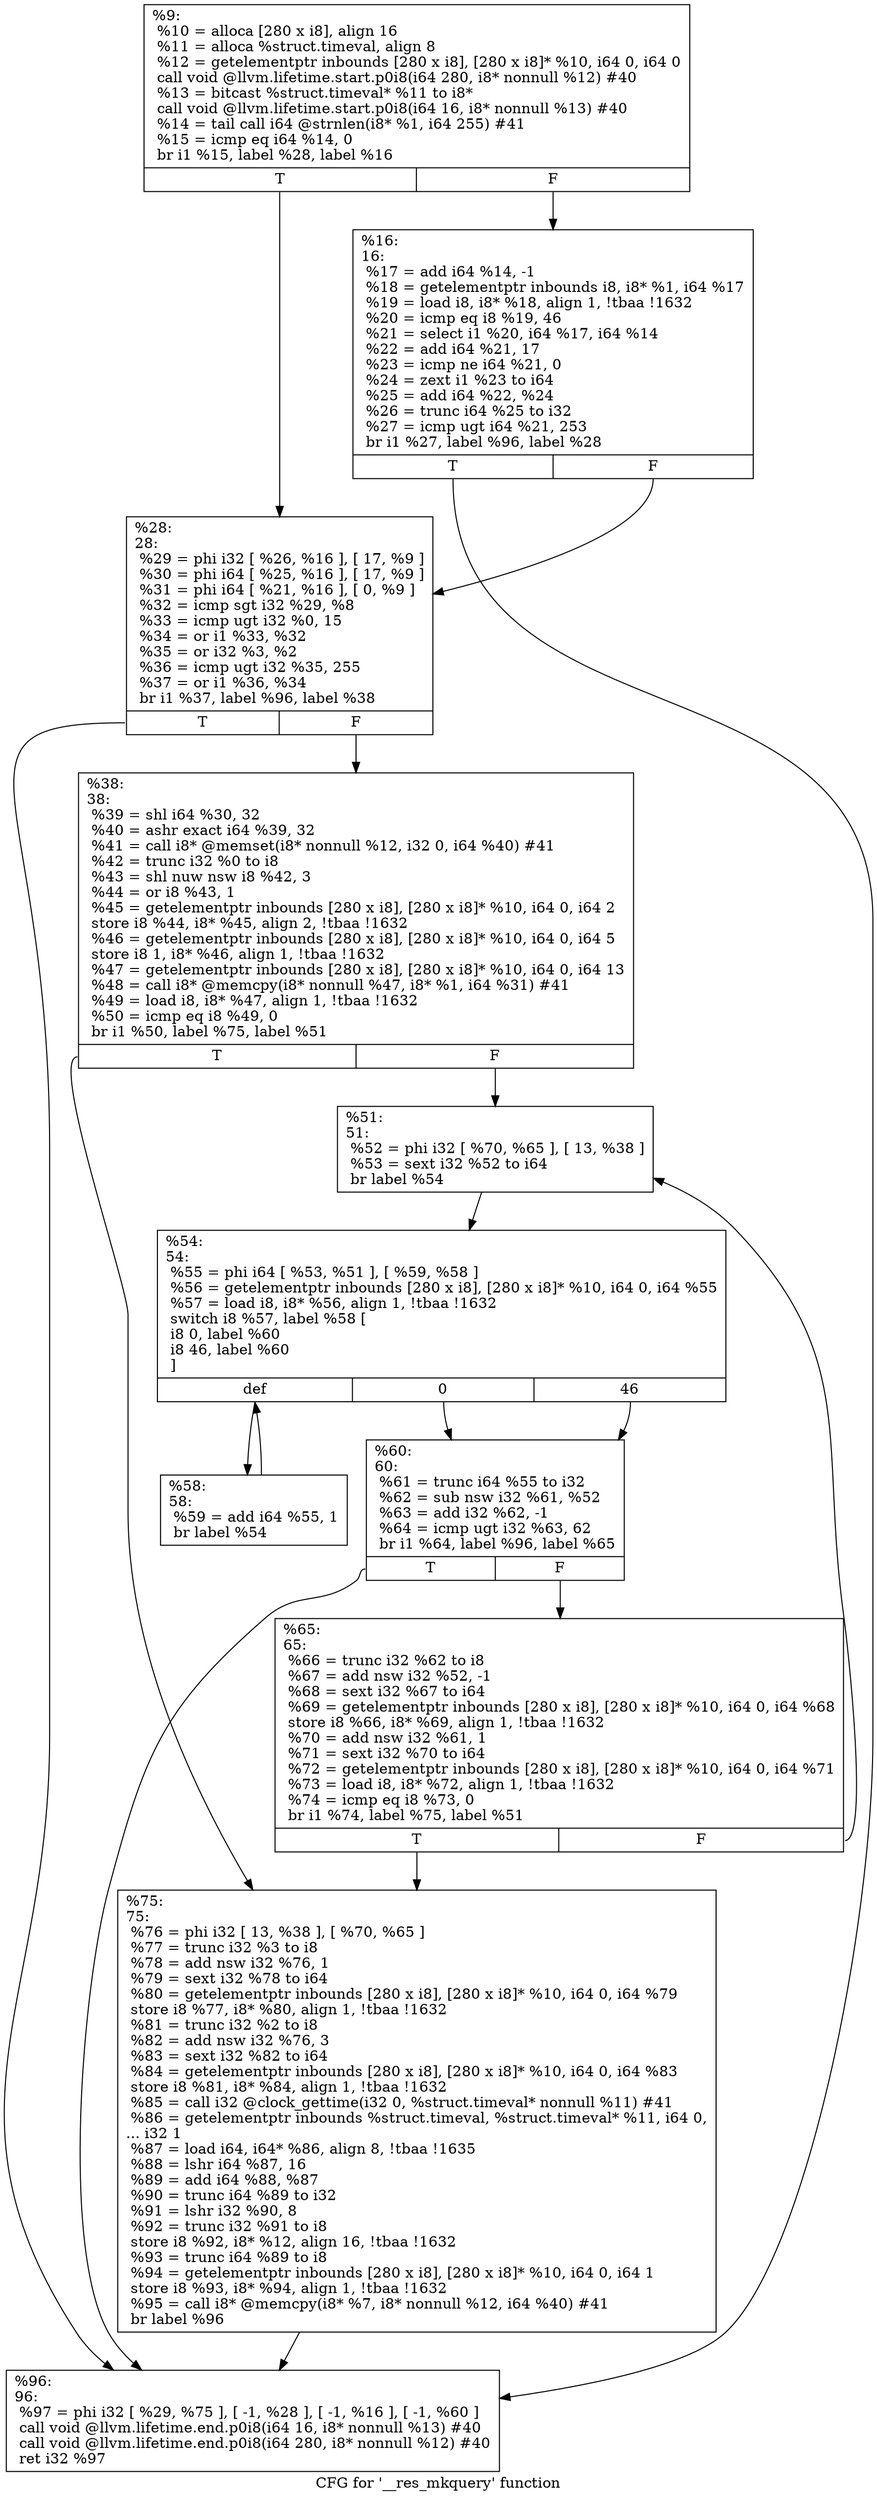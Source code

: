 digraph "CFG for '__res_mkquery' function" {
	label="CFG for '__res_mkquery' function";

	Node0x1747c60 [shape=record,label="{%9:\l  %10 = alloca [280 x i8], align 16\l  %11 = alloca %struct.timeval, align 8\l  %12 = getelementptr inbounds [280 x i8], [280 x i8]* %10, i64 0, i64 0\l  call void @llvm.lifetime.start.p0i8(i64 280, i8* nonnull %12) #40\l  %13 = bitcast %struct.timeval* %11 to i8*\l  call void @llvm.lifetime.start.p0i8(i64 16, i8* nonnull %13) #40\l  %14 = tail call i64 @strnlen(i8* %1, i64 255) #41\l  %15 = icmp eq i64 %14, 0\l  br i1 %15, label %28, label %16\l|{<s0>T|<s1>F}}"];
	Node0x1747c60:s0 -> Node0x1747d60;
	Node0x1747c60:s1 -> Node0x1747d10;
	Node0x1747d10 [shape=record,label="{%16:\l16:                                               \l  %17 = add i64 %14, -1\l  %18 = getelementptr inbounds i8, i8* %1, i64 %17\l  %19 = load i8, i8* %18, align 1, !tbaa !1632\l  %20 = icmp eq i8 %19, 46\l  %21 = select i1 %20, i64 %17, i64 %14\l  %22 = add i64 %21, 17\l  %23 = icmp ne i64 %21, 0\l  %24 = zext i1 %23 to i64\l  %25 = add i64 %22, %24\l  %26 = trunc i64 %25 to i32\l  %27 = icmp ugt i64 %21, 253\l  br i1 %27, label %96, label %28\l|{<s0>T|<s1>F}}"];
	Node0x1747d10:s0 -> Node0x1747fe0;
	Node0x1747d10:s1 -> Node0x1747d60;
	Node0x1747d60 [shape=record,label="{%28:\l28:                                               \l  %29 = phi i32 [ %26, %16 ], [ 17, %9 ]\l  %30 = phi i64 [ %25, %16 ], [ 17, %9 ]\l  %31 = phi i64 [ %21, %16 ], [ 0, %9 ]\l  %32 = icmp sgt i32 %29, %8\l  %33 = icmp ugt i32 %0, 15\l  %34 = or i1 %33, %32\l  %35 = or i32 %3, %2\l  %36 = icmp ugt i32 %35, 255\l  %37 = or i1 %36, %34\l  br i1 %37, label %96, label %38\l|{<s0>T|<s1>F}}"];
	Node0x1747d60:s0 -> Node0x1747fe0;
	Node0x1747d60:s1 -> Node0x1747db0;
	Node0x1747db0 [shape=record,label="{%38:\l38:                                               \l  %39 = shl i64 %30, 32\l  %40 = ashr exact i64 %39, 32\l  %41 = call i8* @memset(i8* nonnull %12, i32 0, i64 %40) #41\l  %42 = trunc i32 %0 to i8\l  %43 = shl nuw nsw i8 %42, 3\l  %44 = or i8 %43, 1\l  %45 = getelementptr inbounds [280 x i8], [280 x i8]* %10, i64 0, i64 2\l  store i8 %44, i8* %45, align 2, !tbaa !1632\l  %46 = getelementptr inbounds [280 x i8], [280 x i8]* %10, i64 0, i64 5\l  store i8 1, i8* %46, align 1, !tbaa !1632\l  %47 = getelementptr inbounds [280 x i8], [280 x i8]* %10, i64 0, i64 13\l  %48 = call i8* @memcpy(i8* nonnull %47, i8* %1, i64 %31) #41\l  %49 = load i8, i8* %47, align 1, !tbaa !1632\l  %50 = icmp eq i8 %49, 0\l  br i1 %50, label %75, label %51\l|{<s0>T|<s1>F}}"];
	Node0x1747db0:s0 -> Node0x1747f90;
	Node0x1747db0:s1 -> Node0x1747e00;
	Node0x1747e00 [shape=record,label="{%51:\l51:                                               \l  %52 = phi i32 [ %70, %65 ], [ 13, %38 ]\l  %53 = sext i32 %52 to i64\l  br label %54\l}"];
	Node0x1747e00 -> Node0x1747e50;
	Node0x1747e50 [shape=record,label="{%54:\l54:                                               \l  %55 = phi i64 [ %53, %51 ], [ %59, %58 ]\l  %56 = getelementptr inbounds [280 x i8], [280 x i8]* %10, i64 0, i64 %55\l  %57 = load i8, i8* %56, align 1, !tbaa !1632\l  switch i8 %57, label %58 [\l    i8 0, label %60\l    i8 46, label %60\l  ]\l|{<s0>def|<s1>0|<s2>46}}"];
	Node0x1747e50:s0 -> Node0x1747ea0;
	Node0x1747e50:s1 -> Node0x1747ef0;
	Node0x1747e50:s2 -> Node0x1747ef0;
	Node0x1747ea0 [shape=record,label="{%58:\l58:                                               \l  %59 = add i64 %55, 1\l  br label %54\l}"];
	Node0x1747ea0 -> Node0x1747e50;
	Node0x1747ef0 [shape=record,label="{%60:\l60:                                               \l  %61 = trunc i64 %55 to i32\l  %62 = sub nsw i32 %61, %52\l  %63 = add i32 %62, -1\l  %64 = icmp ugt i32 %63, 62\l  br i1 %64, label %96, label %65\l|{<s0>T|<s1>F}}"];
	Node0x1747ef0:s0 -> Node0x1747fe0;
	Node0x1747ef0:s1 -> Node0x1747f40;
	Node0x1747f40 [shape=record,label="{%65:\l65:                                               \l  %66 = trunc i32 %62 to i8\l  %67 = add nsw i32 %52, -1\l  %68 = sext i32 %67 to i64\l  %69 = getelementptr inbounds [280 x i8], [280 x i8]* %10, i64 0, i64 %68\l  store i8 %66, i8* %69, align 1, !tbaa !1632\l  %70 = add nsw i32 %61, 1\l  %71 = sext i32 %70 to i64\l  %72 = getelementptr inbounds [280 x i8], [280 x i8]* %10, i64 0, i64 %71\l  %73 = load i8, i8* %72, align 1, !tbaa !1632\l  %74 = icmp eq i8 %73, 0\l  br i1 %74, label %75, label %51\l|{<s0>T|<s1>F}}"];
	Node0x1747f40:s0 -> Node0x1747f90;
	Node0x1747f40:s1 -> Node0x1747e00;
	Node0x1747f90 [shape=record,label="{%75:\l75:                                               \l  %76 = phi i32 [ 13, %38 ], [ %70, %65 ]\l  %77 = trunc i32 %3 to i8\l  %78 = add nsw i32 %76, 1\l  %79 = sext i32 %78 to i64\l  %80 = getelementptr inbounds [280 x i8], [280 x i8]* %10, i64 0, i64 %79\l  store i8 %77, i8* %80, align 1, !tbaa !1632\l  %81 = trunc i32 %2 to i8\l  %82 = add nsw i32 %76, 3\l  %83 = sext i32 %82 to i64\l  %84 = getelementptr inbounds [280 x i8], [280 x i8]* %10, i64 0, i64 %83\l  store i8 %81, i8* %84, align 1, !tbaa !1632\l  %85 = call i32 @clock_gettime(i32 0, %struct.timeval* nonnull %11) #41\l  %86 = getelementptr inbounds %struct.timeval, %struct.timeval* %11, i64 0,\l... i32 1\l  %87 = load i64, i64* %86, align 8, !tbaa !1635\l  %88 = lshr i64 %87, 16\l  %89 = add i64 %88, %87\l  %90 = trunc i64 %89 to i32\l  %91 = lshr i32 %90, 8\l  %92 = trunc i32 %91 to i8\l  store i8 %92, i8* %12, align 16, !tbaa !1632\l  %93 = trunc i64 %89 to i8\l  %94 = getelementptr inbounds [280 x i8], [280 x i8]* %10, i64 0, i64 1\l  store i8 %93, i8* %94, align 1, !tbaa !1632\l  %95 = call i8* @memcpy(i8* %7, i8* nonnull %12, i64 %40) #41\l  br label %96\l}"];
	Node0x1747f90 -> Node0x1747fe0;
	Node0x1747fe0 [shape=record,label="{%96:\l96:                                               \l  %97 = phi i32 [ %29, %75 ], [ -1, %28 ], [ -1, %16 ], [ -1, %60 ]\l  call void @llvm.lifetime.end.p0i8(i64 16, i8* nonnull %13) #40\l  call void @llvm.lifetime.end.p0i8(i64 280, i8* nonnull %12) #40\l  ret i32 %97\l}"];
}

